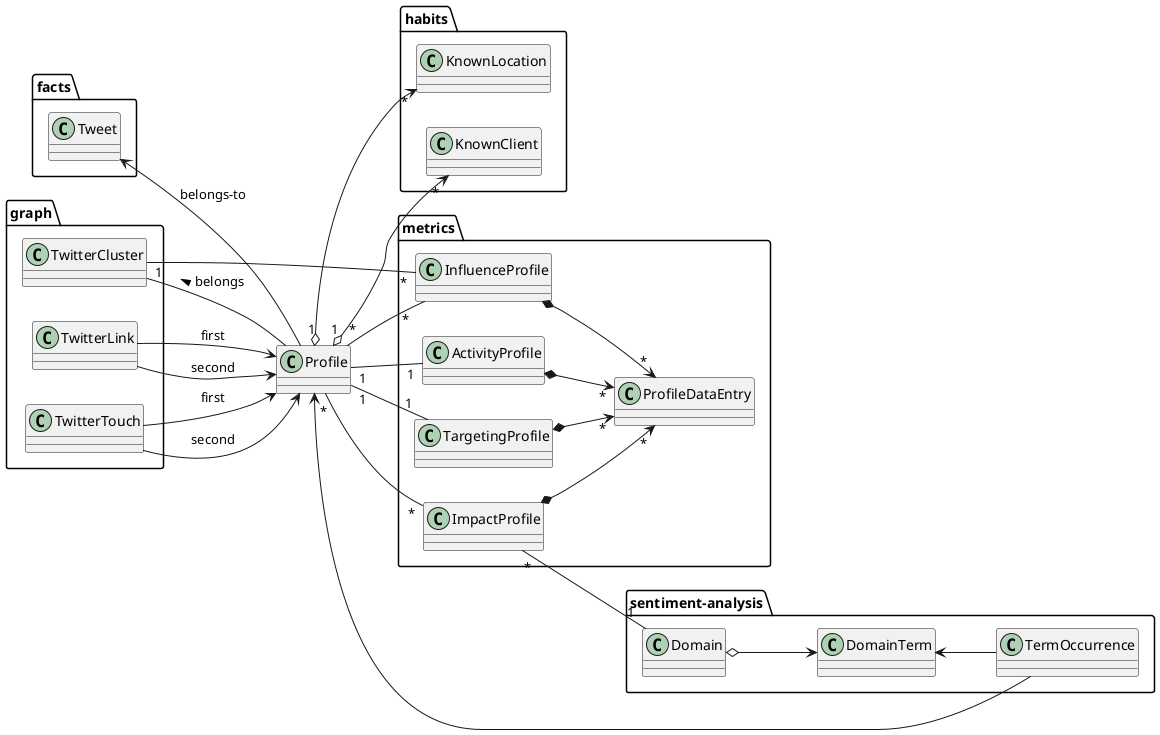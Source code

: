 @startuml
left to right direction

	class Profile {

	}

	package facts {

		class Tweet {

		}

		Tweet <-- Profile : belongs-to
	}

	package graph {

		class TwitterLink {

		}

		class TwitterCluster {

		}

		class TwitterTouch {

		}


		TwitterLink --> Profile : first
		TwitterLink --> Profile : second
		TwitterTouch --> Profile : first
		TwitterTouch --> Profile : second
		TwitterCluster -- Profile : < belongs
	}

	package habits {

		class KnownLocation {

		}

		class KnownClient {

		}

		Profile "1" o--> "*" KnownLocation
		Profile "1" o--> "*" KnownClient
	}

	package sentiment-analysis {

		class Domain {

		}

		class DomainTerm {

		}

		class TermOccurrence {

		}

		Domain o--> DomainTerm
		DomainTerm <-- TermOccurrence
		TermOccurrence --> Profile
	}

	package metrics {

		class TargetingProfile {

		}
		
		class InfluenceProfile {

		}

		class ImpactProfile {

		}

		class ActivityProfile {

		}

		class ProfileDataEntry {

		}

		Profile "*" -- "*" ImpactProfile
		ImpactProfile "*" -- "1" Domain
		ImpactProfile *--> "*" ProfileDataEntry

		Profile "*" -- "*" InfluenceProfile
		InfluenceProfile "*" -- "1" TwitterCluster
		InfluenceProfile *--> "*" ProfileDataEntry

		Profile "1" -- "1" TargetingProfile
		TargetingProfile *--> "*" ProfileDataEntry

		Profile "1" -- "1" ActivityProfile
		ActivityProfile *--> "*" ProfileDataEntry 
	} 

@enduml